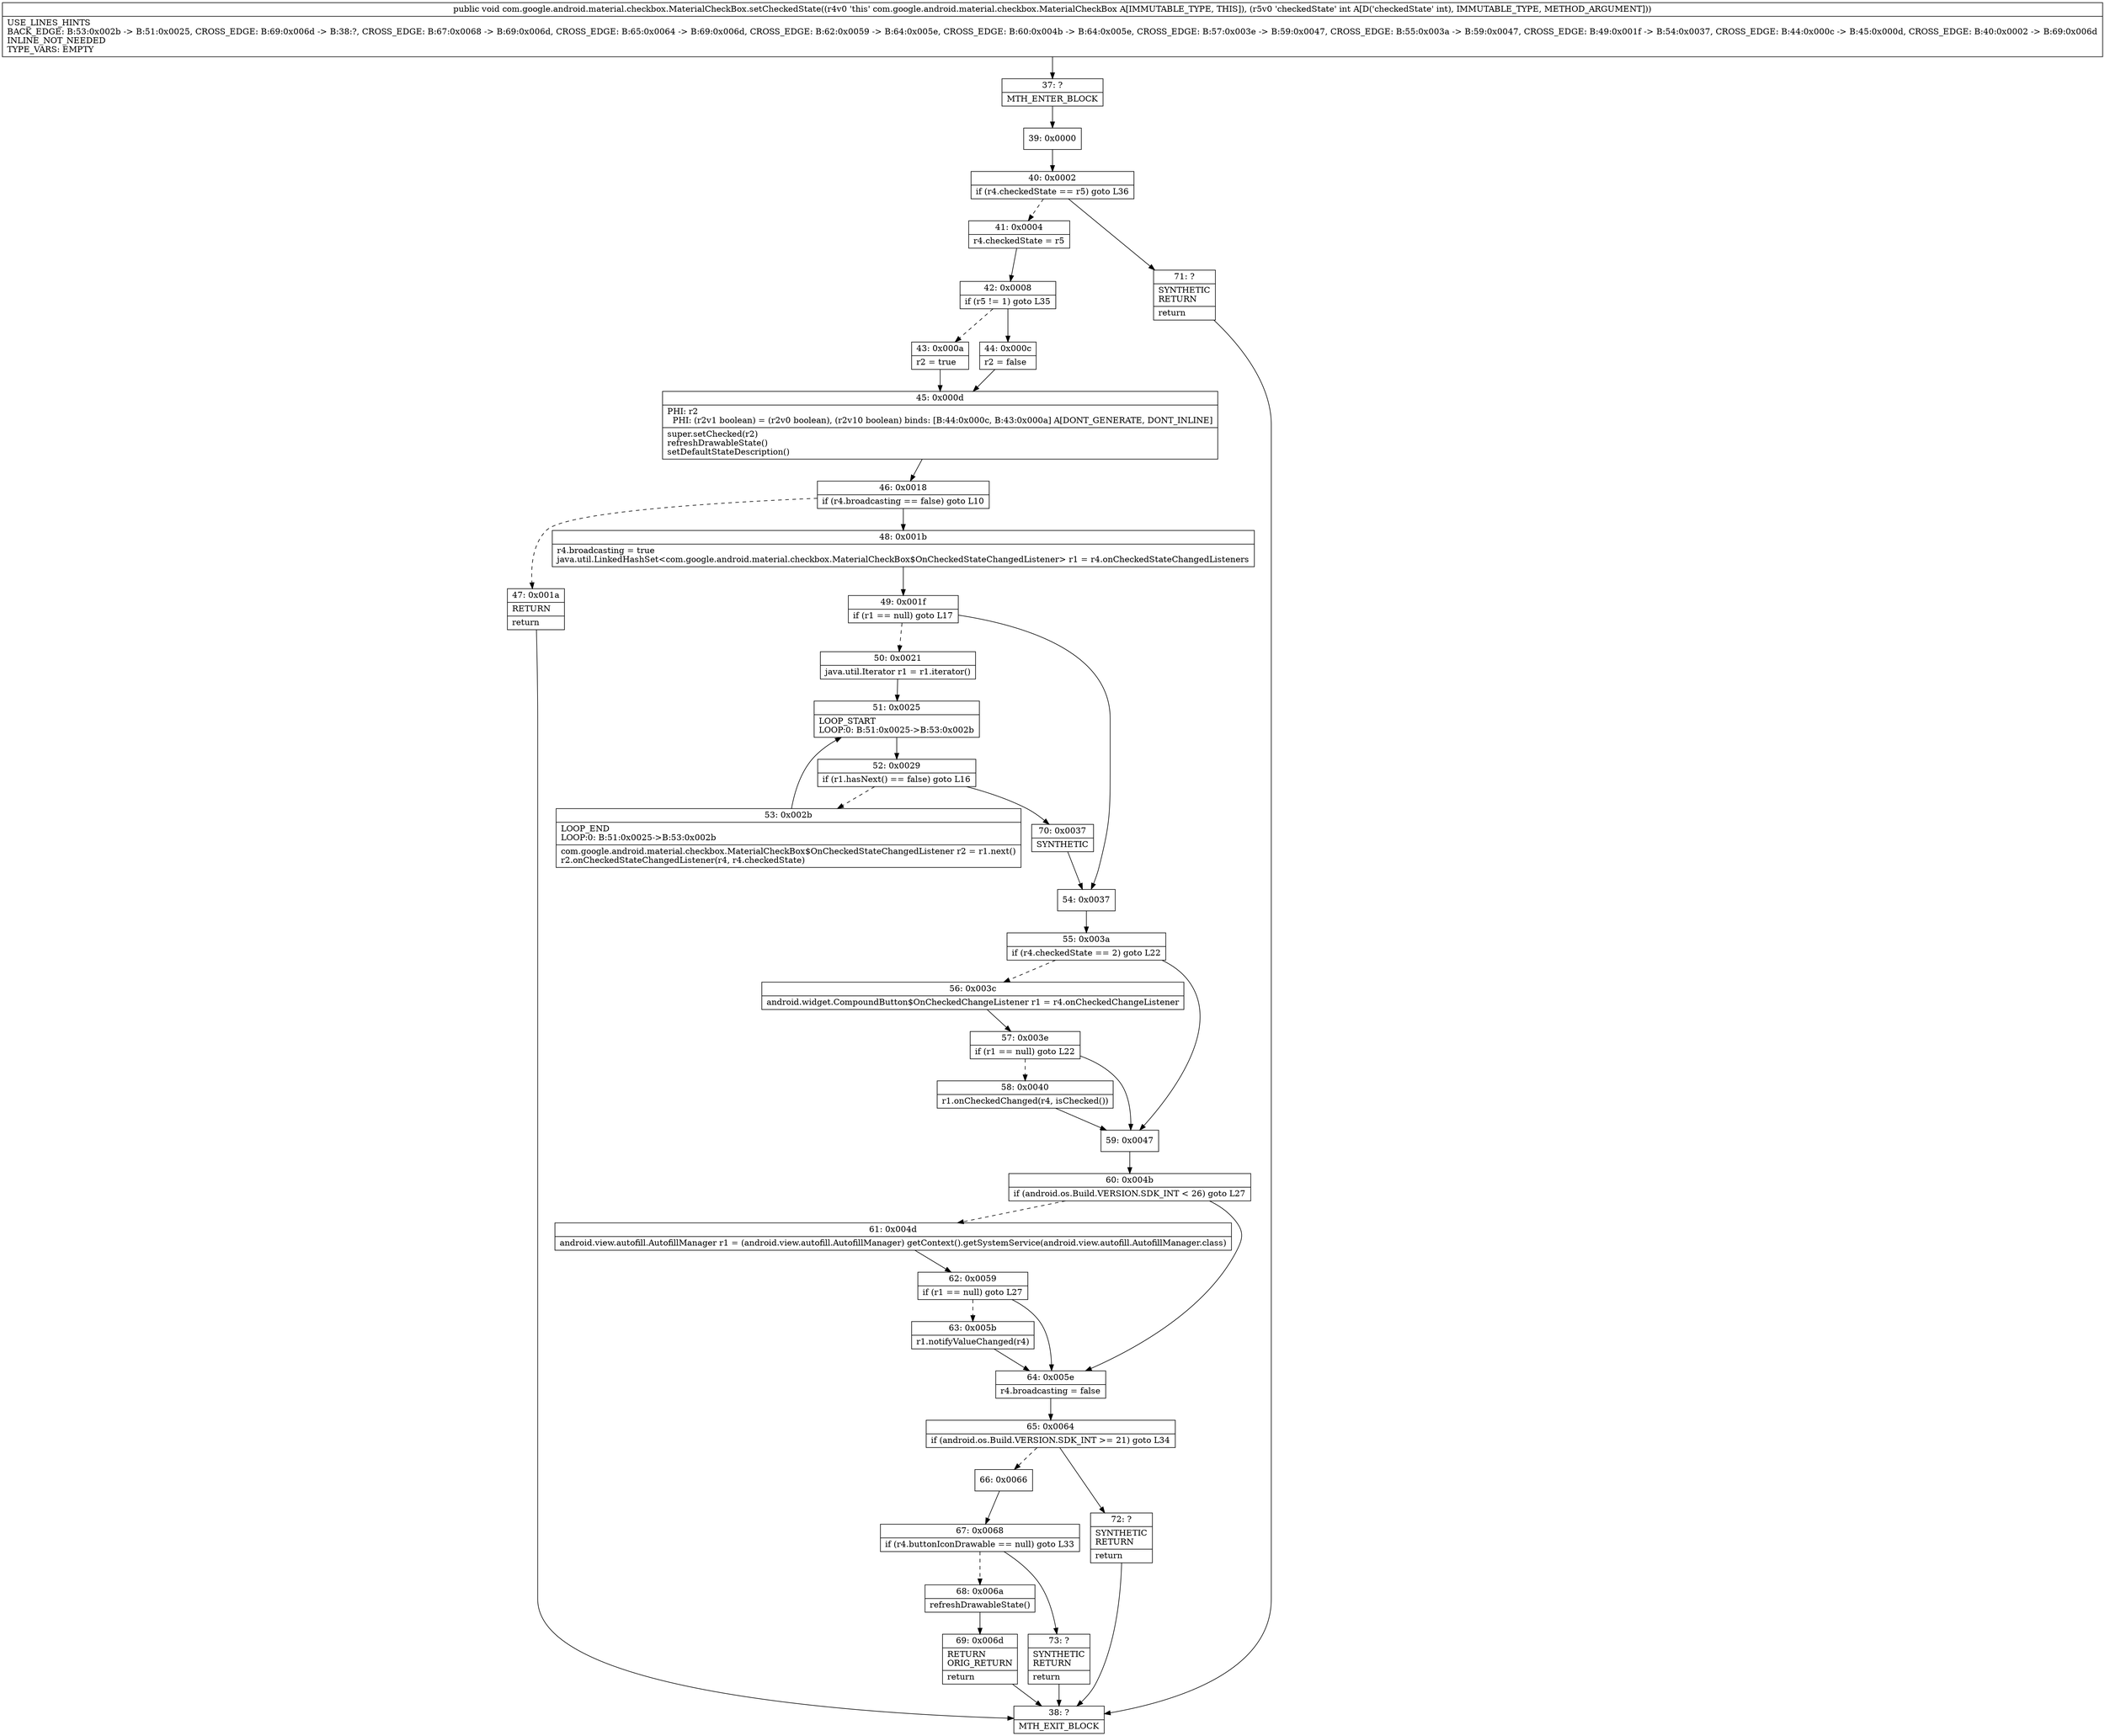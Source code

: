 digraph "CFG forcom.google.android.material.checkbox.MaterialCheckBox.setCheckedState(I)V" {
Node_37 [shape=record,label="{37\:\ ?|MTH_ENTER_BLOCK\l}"];
Node_39 [shape=record,label="{39\:\ 0x0000}"];
Node_40 [shape=record,label="{40\:\ 0x0002|if (r4.checkedState == r5) goto L36\l}"];
Node_41 [shape=record,label="{41\:\ 0x0004|r4.checkedState = r5\l}"];
Node_42 [shape=record,label="{42\:\ 0x0008|if (r5 != 1) goto L35\l}"];
Node_43 [shape=record,label="{43\:\ 0x000a|r2 = true\l}"];
Node_45 [shape=record,label="{45\:\ 0x000d|PHI: r2 \l  PHI: (r2v1 boolean) = (r2v0 boolean), (r2v10 boolean) binds: [B:44:0x000c, B:43:0x000a] A[DONT_GENERATE, DONT_INLINE]\l|super.setChecked(r2)\lrefreshDrawableState()\lsetDefaultStateDescription()\l}"];
Node_46 [shape=record,label="{46\:\ 0x0018|if (r4.broadcasting == false) goto L10\l}"];
Node_47 [shape=record,label="{47\:\ 0x001a|RETURN\l|return\l}"];
Node_38 [shape=record,label="{38\:\ ?|MTH_EXIT_BLOCK\l}"];
Node_48 [shape=record,label="{48\:\ 0x001b|r4.broadcasting = true\ljava.util.LinkedHashSet\<com.google.android.material.checkbox.MaterialCheckBox$OnCheckedStateChangedListener\> r1 = r4.onCheckedStateChangedListeners\l}"];
Node_49 [shape=record,label="{49\:\ 0x001f|if (r1 == null) goto L17\l}"];
Node_50 [shape=record,label="{50\:\ 0x0021|java.util.Iterator r1 = r1.iterator()\l}"];
Node_51 [shape=record,label="{51\:\ 0x0025|LOOP_START\lLOOP:0: B:51:0x0025\-\>B:53:0x002b\l}"];
Node_52 [shape=record,label="{52\:\ 0x0029|if (r1.hasNext() == false) goto L16\l}"];
Node_53 [shape=record,label="{53\:\ 0x002b|LOOP_END\lLOOP:0: B:51:0x0025\-\>B:53:0x002b\l|com.google.android.material.checkbox.MaterialCheckBox$OnCheckedStateChangedListener r2 = r1.next()\lr2.onCheckedStateChangedListener(r4, r4.checkedState)\l}"];
Node_70 [shape=record,label="{70\:\ 0x0037|SYNTHETIC\l}"];
Node_54 [shape=record,label="{54\:\ 0x0037}"];
Node_55 [shape=record,label="{55\:\ 0x003a|if (r4.checkedState == 2) goto L22\l}"];
Node_56 [shape=record,label="{56\:\ 0x003c|android.widget.CompoundButton$OnCheckedChangeListener r1 = r4.onCheckedChangeListener\l}"];
Node_57 [shape=record,label="{57\:\ 0x003e|if (r1 == null) goto L22\l}"];
Node_58 [shape=record,label="{58\:\ 0x0040|r1.onCheckedChanged(r4, isChecked())\l}"];
Node_59 [shape=record,label="{59\:\ 0x0047}"];
Node_60 [shape=record,label="{60\:\ 0x004b|if (android.os.Build.VERSION.SDK_INT \< 26) goto L27\l}"];
Node_61 [shape=record,label="{61\:\ 0x004d|android.view.autofill.AutofillManager r1 = (android.view.autofill.AutofillManager) getContext().getSystemService(android.view.autofill.AutofillManager.class)\l}"];
Node_62 [shape=record,label="{62\:\ 0x0059|if (r1 == null) goto L27\l}"];
Node_63 [shape=record,label="{63\:\ 0x005b|r1.notifyValueChanged(r4)\l}"];
Node_64 [shape=record,label="{64\:\ 0x005e|r4.broadcasting = false\l}"];
Node_65 [shape=record,label="{65\:\ 0x0064|if (android.os.Build.VERSION.SDK_INT \>= 21) goto L34\l}"];
Node_66 [shape=record,label="{66\:\ 0x0066}"];
Node_67 [shape=record,label="{67\:\ 0x0068|if (r4.buttonIconDrawable == null) goto L33\l}"];
Node_68 [shape=record,label="{68\:\ 0x006a|refreshDrawableState()\l}"];
Node_69 [shape=record,label="{69\:\ 0x006d|RETURN\lORIG_RETURN\l|return\l}"];
Node_73 [shape=record,label="{73\:\ ?|SYNTHETIC\lRETURN\l|return\l}"];
Node_72 [shape=record,label="{72\:\ ?|SYNTHETIC\lRETURN\l|return\l}"];
Node_44 [shape=record,label="{44\:\ 0x000c|r2 = false\l}"];
Node_71 [shape=record,label="{71\:\ ?|SYNTHETIC\lRETURN\l|return\l}"];
MethodNode[shape=record,label="{public void com.google.android.material.checkbox.MaterialCheckBox.setCheckedState((r4v0 'this' com.google.android.material.checkbox.MaterialCheckBox A[IMMUTABLE_TYPE, THIS]), (r5v0 'checkedState' int A[D('checkedState' int), IMMUTABLE_TYPE, METHOD_ARGUMENT]))  | USE_LINES_HINTS\lBACK_EDGE: B:53:0x002b \-\> B:51:0x0025, CROSS_EDGE: B:69:0x006d \-\> B:38:?, CROSS_EDGE: B:67:0x0068 \-\> B:69:0x006d, CROSS_EDGE: B:65:0x0064 \-\> B:69:0x006d, CROSS_EDGE: B:62:0x0059 \-\> B:64:0x005e, CROSS_EDGE: B:60:0x004b \-\> B:64:0x005e, CROSS_EDGE: B:57:0x003e \-\> B:59:0x0047, CROSS_EDGE: B:55:0x003a \-\> B:59:0x0047, CROSS_EDGE: B:49:0x001f \-\> B:54:0x0037, CROSS_EDGE: B:44:0x000c \-\> B:45:0x000d, CROSS_EDGE: B:40:0x0002 \-\> B:69:0x006d\lINLINE_NOT_NEEDED\lTYPE_VARS: EMPTY\l}"];
MethodNode -> Node_37;Node_37 -> Node_39;
Node_39 -> Node_40;
Node_40 -> Node_41[style=dashed];
Node_40 -> Node_71;
Node_41 -> Node_42;
Node_42 -> Node_43[style=dashed];
Node_42 -> Node_44;
Node_43 -> Node_45;
Node_45 -> Node_46;
Node_46 -> Node_47[style=dashed];
Node_46 -> Node_48;
Node_47 -> Node_38;
Node_48 -> Node_49;
Node_49 -> Node_50[style=dashed];
Node_49 -> Node_54;
Node_50 -> Node_51;
Node_51 -> Node_52;
Node_52 -> Node_53[style=dashed];
Node_52 -> Node_70;
Node_53 -> Node_51;
Node_70 -> Node_54;
Node_54 -> Node_55;
Node_55 -> Node_56[style=dashed];
Node_55 -> Node_59;
Node_56 -> Node_57;
Node_57 -> Node_58[style=dashed];
Node_57 -> Node_59;
Node_58 -> Node_59;
Node_59 -> Node_60;
Node_60 -> Node_61[style=dashed];
Node_60 -> Node_64;
Node_61 -> Node_62;
Node_62 -> Node_63[style=dashed];
Node_62 -> Node_64;
Node_63 -> Node_64;
Node_64 -> Node_65;
Node_65 -> Node_66[style=dashed];
Node_65 -> Node_72;
Node_66 -> Node_67;
Node_67 -> Node_68[style=dashed];
Node_67 -> Node_73;
Node_68 -> Node_69;
Node_69 -> Node_38;
Node_73 -> Node_38;
Node_72 -> Node_38;
Node_44 -> Node_45;
Node_71 -> Node_38;
}

